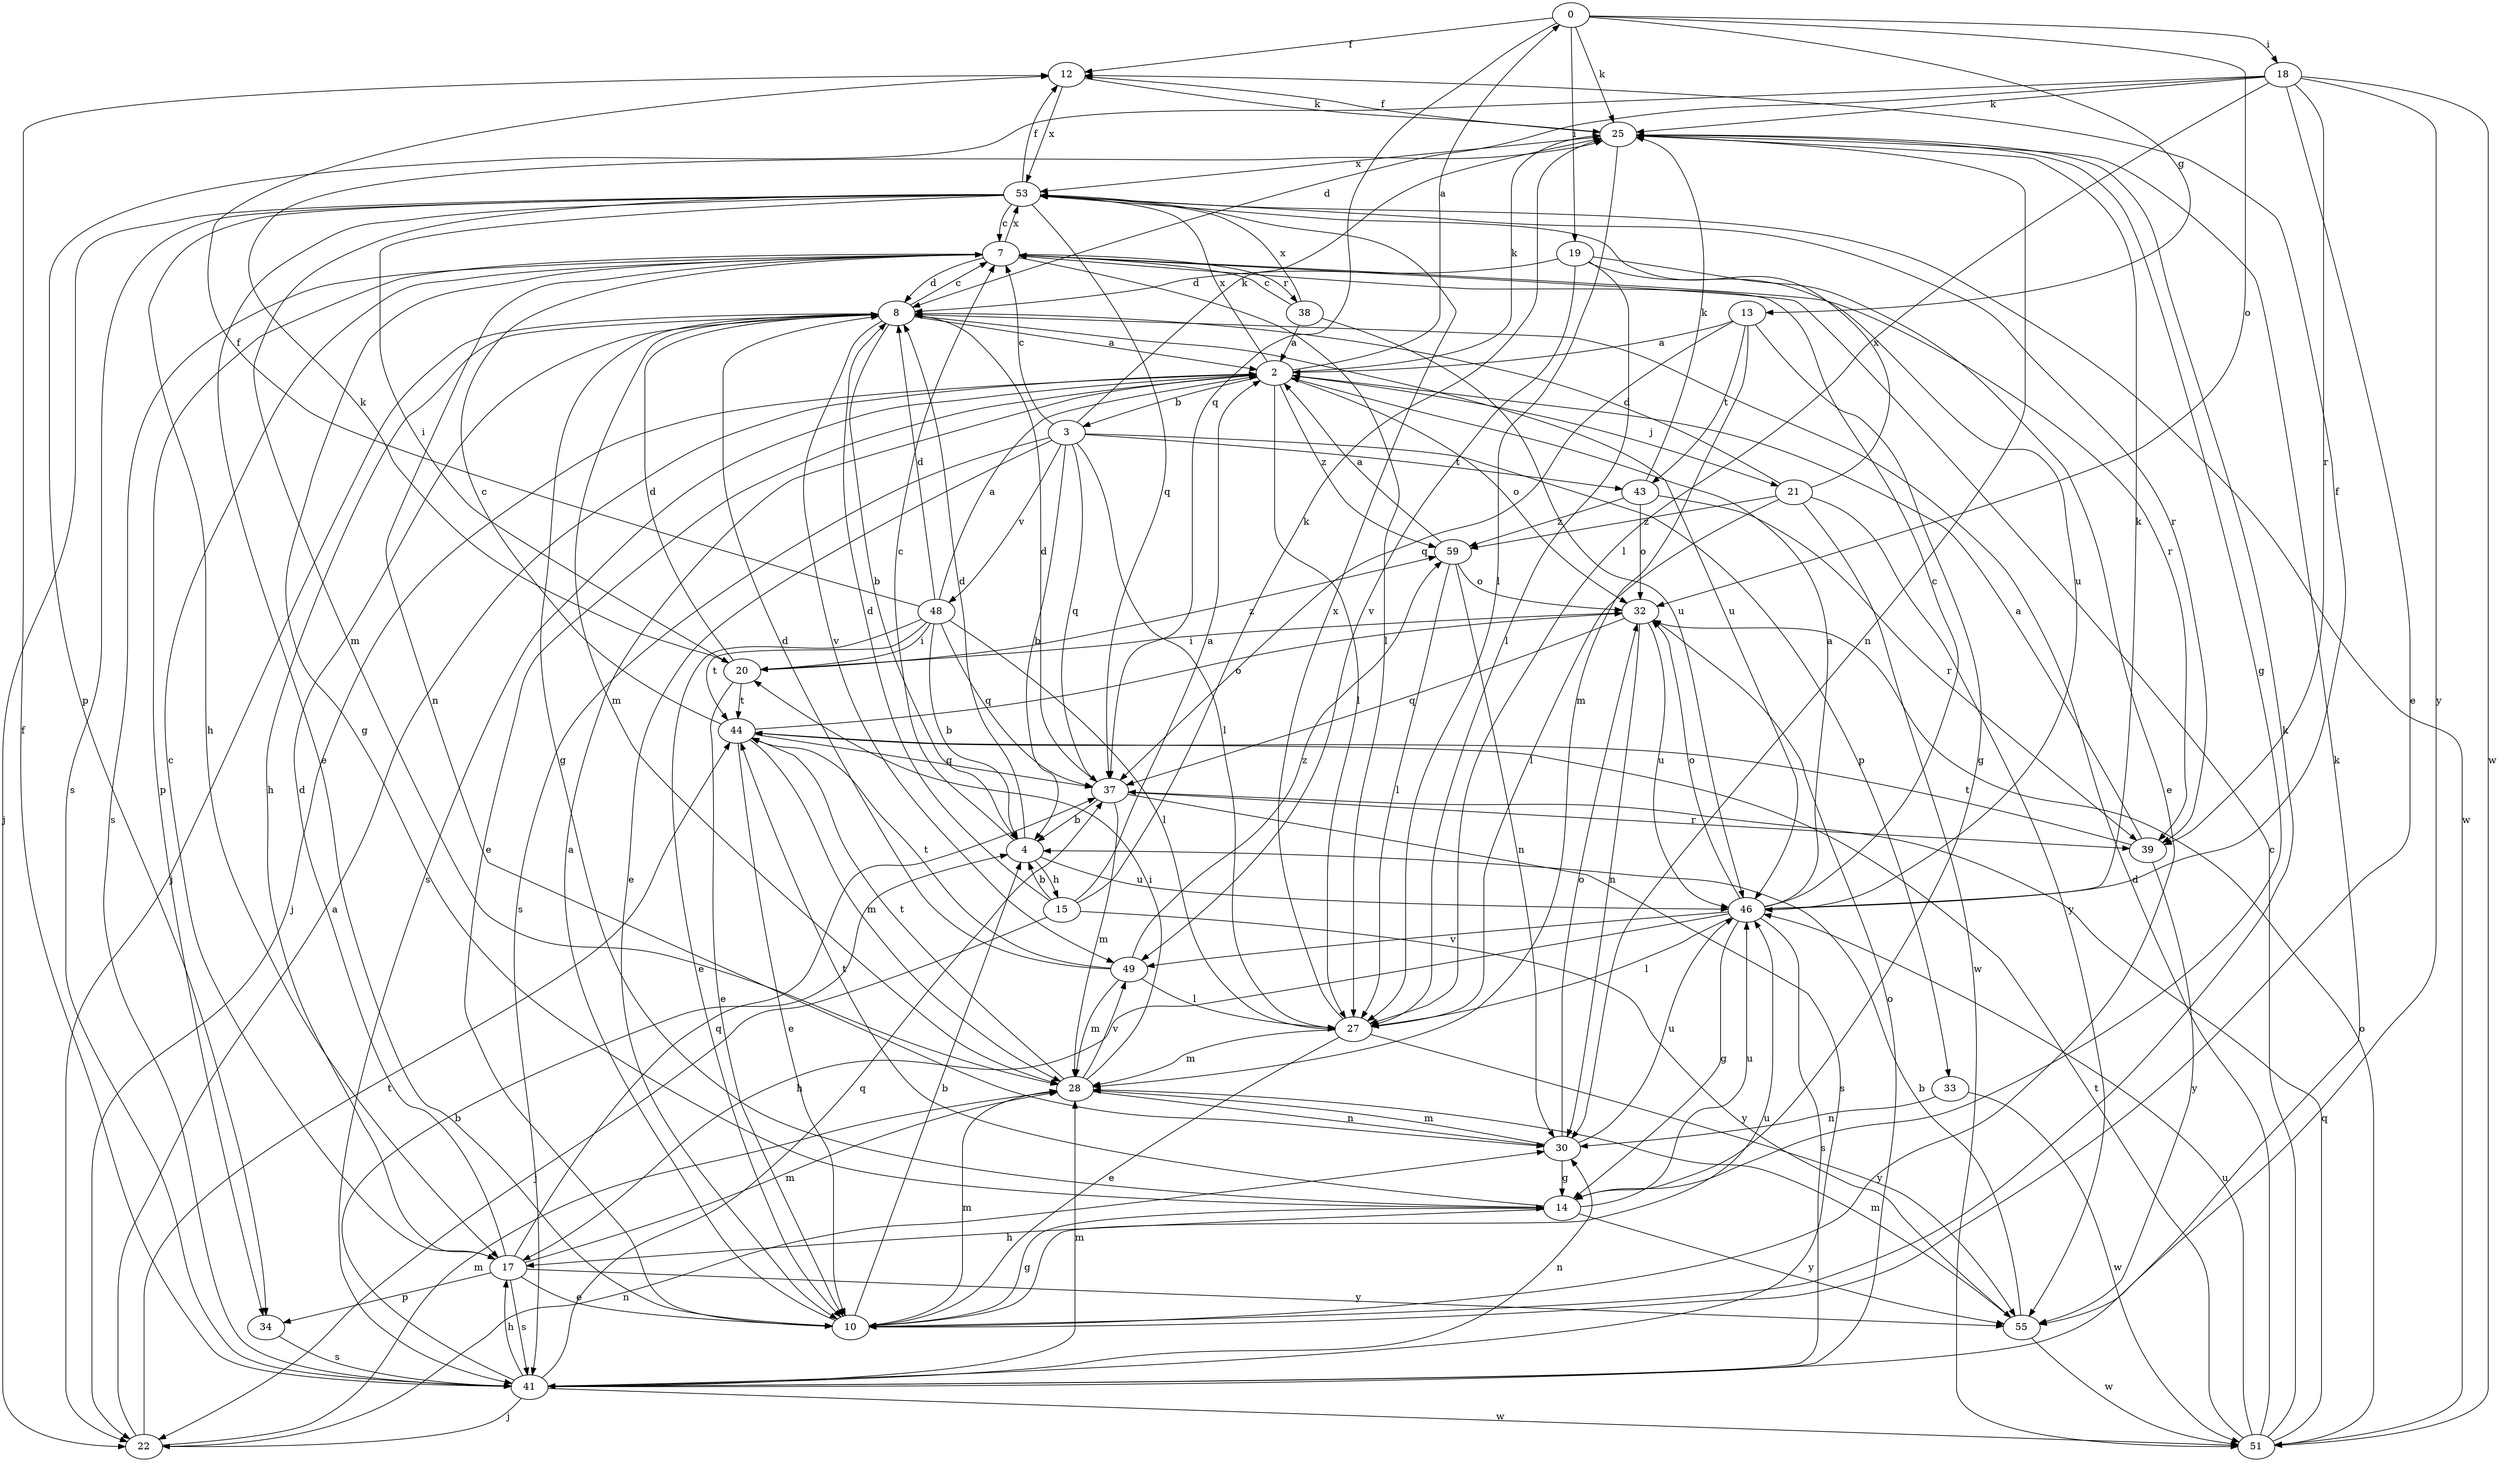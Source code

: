 strict digraph  {
0;
2;
3;
4;
7;
8;
10;
12;
13;
14;
15;
17;
18;
19;
20;
21;
22;
25;
27;
28;
30;
32;
33;
34;
37;
38;
39;
41;
43;
44;
46;
48;
49;
51;
53;
55;
59;
0 -> 12  [label=f];
0 -> 13  [label=g];
0 -> 18  [label=i];
0 -> 19  [label=i];
0 -> 25  [label=k];
0 -> 32  [label=o];
0 -> 37  [label=q];
2 -> 0  [label=a];
2 -> 3  [label=b];
2 -> 10  [label=e];
2 -> 21  [label=j];
2 -> 22  [label=j];
2 -> 25  [label=k];
2 -> 27  [label=l];
2 -> 32  [label=o];
2 -> 41  [label=s];
2 -> 53  [label=x];
2 -> 59  [label=z];
3 -> 4  [label=b];
3 -> 7  [label=c];
3 -> 10  [label=e];
3 -> 25  [label=k];
3 -> 27  [label=l];
3 -> 33  [label=p];
3 -> 37  [label=q];
3 -> 41  [label=s];
3 -> 43  [label=t];
3 -> 48  [label=v];
4 -> 7  [label=c];
4 -> 8  [label=d];
4 -> 15  [label=h];
4 -> 46  [label=u];
7 -> 8  [label=d];
7 -> 14  [label=g];
7 -> 27  [label=l];
7 -> 30  [label=n];
7 -> 34  [label=p];
7 -> 38  [label=r];
7 -> 39  [label=r];
7 -> 41  [label=s];
7 -> 53  [label=x];
8 -> 2  [label=a];
8 -> 4  [label=b];
8 -> 7  [label=c];
8 -> 14  [label=g];
8 -> 17  [label=h];
8 -> 22  [label=j];
8 -> 28  [label=m];
8 -> 46  [label=u];
8 -> 49  [label=v];
10 -> 2  [label=a];
10 -> 4  [label=b];
10 -> 14  [label=g];
10 -> 25  [label=k];
10 -> 28  [label=m];
10 -> 46  [label=u];
12 -> 25  [label=k];
12 -> 53  [label=x];
13 -> 2  [label=a];
13 -> 14  [label=g];
13 -> 28  [label=m];
13 -> 37  [label=q];
13 -> 43  [label=t];
14 -> 17  [label=h];
14 -> 44  [label=t];
14 -> 46  [label=u];
14 -> 55  [label=y];
15 -> 2  [label=a];
15 -> 4  [label=b];
15 -> 8  [label=d];
15 -> 22  [label=j];
15 -> 25  [label=k];
15 -> 55  [label=y];
17 -> 7  [label=c];
17 -> 8  [label=d];
17 -> 10  [label=e];
17 -> 28  [label=m];
17 -> 34  [label=p];
17 -> 37  [label=q];
17 -> 41  [label=s];
17 -> 55  [label=y];
18 -> 8  [label=d];
18 -> 10  [label=e];
18 -> 25  [label=k];
18 -> 27  [label=l];
18 -> 34  [label=p];
18 -> 39  [label=r];
18 -> 51  [label=w];
18 -> 55  [label=y];
19 -> 8  [label=d];
19 -> 10  [label=e];
19 -> 27  [label=l];
19 -> 46  [label=u];
19 -> 49  [label=v];
20 -> 8  [label=d];
20 -> 10  [label=e];
20 -> 25  [label=k];
20 -> 44  [label=t];
20 -> 59  [label=z];
21 -> 8  [label=d];
21 -> 27  [label=l];
21 -> 51  [label=w];
21 -> 53  [label=x];
21 -> 55  [label=y];
21 -> 59  [label=z];
22 -> 2  [label=a];
22 -> 28  [label=m];
22 -> 30  [label=n];
22 -> 44  [label=t];
25 -> 12  [label=f];
25 -> 14  [label=g];
25 -> 27  [label=l];
25 -> 30  [label=n];
25 -> 53  [label=x];
27 -> 10  [label=e];
27 -> 28  [label=m];
27 -> 53  [label=x];
27 -> 55  [label=y];
28 -> 20  [label=i];
28 -> 30  [label=n];
28 -> 44  [label=t];
28 -> 49  [label=v];
30 -> 14  [label=g];
30 -> 28  [label=m];
30 -> 32  [label=o];
30 -> 46  [label=u];
32 -> 20  [label=i];
32 -> 30  [label=n];
32 -> 37  [label=q];
32 -> 46  [label=u];
33 -> 30  [label=n];
33 -> 51  [label=w];
34 -> 41  [label=s];
37 -> 4  [label=b];
37 -> 8  [label=d];
37 -> 28  [label=m];
37 -> 39  [label=r];
37 -> 41  [label=s];
38 -> 2  [label=a];
38 -> 7  [label=c];
38 -> 46  [label=u];
38 -> 53  [label=x];
39 -> 2  [label=a];
39 -> 44  [label=t];
39 -> 55  [label=y];
41 -> 4  [label=b];
41 -> 12  [label=f];
41 -> 17  [label=h];
41 -> 22  [label=j];
41 -> 25  [label=k];
41 -> 28  [label=m];
41 -> 30  [label=n];
41 -> 32  [label=o];
41 -> 37  [label=q];
41 -> 51  [label=w];
43 -> 25  [label=k];
43 -> 32  [label=o];
43 -> 39  [label=r];
43 -> 59  [label=z];
44 -> 7  [label=c];
44 -> 10  [label=e];
44 -> 28  [label=m];
44 -> 32  [label=o];
44 -> 37  [label=q];
46 -> 2  [label=a];
46 -> 7  [label=c];
46 -> 12  [label=f];
46 -> 14  [label=g];
46 -> 17  [label=h];
46 -> 25  [label=k];
46 -> 27  [label=l];
46 -> 32  [label=o];
46 -> 41  [label=s];
46 -> 49  [label=v];
48 -> 2  [label=a];
48 -> 4  [label=b];
48 -> 8  [label=d];
48 -> 10  [label=e];
48 -> 12  [label=f];
48 -> 20  [label=i];
48 -> 27  [label=l];
48 -> 37  [label=q];
48 -> 44  [label=t];
49 -> 8  [label=d];
49 -> 27  [label=l];
49 -> 28  [label=m];
49 -> 44  [label=t];
49 -> 59  [label=z];
51 -> 7  [label=c];
51 -> 8  [label=d];
51 -> 32  [label=o];
51 -> 37  [label=q];
51 -> 44  [label=t];
51 -> 46  [label=u];
53 -> 7  [label=c];
53 -> 10  [label=e];
53 -> 12  [label=f];
53 -> 17  [label=h];
53 -> 20  [label=i];
53 -> 22  [label=j];
53 -> 28  [label=m];
53 -> 37  [label=q];
53 -> 39  [label=r];
53 -> 41  [label=s];
53 -> 51  [label=w];
55 -> 4  [label=b];
55 -> 28  [label=m];
55 -> 51  [label=w];
59 -> 2  [label=a];
59 -> 27  [label=l];
59 -> 30  [label=n];
59 -> 32  [label=o];
}
